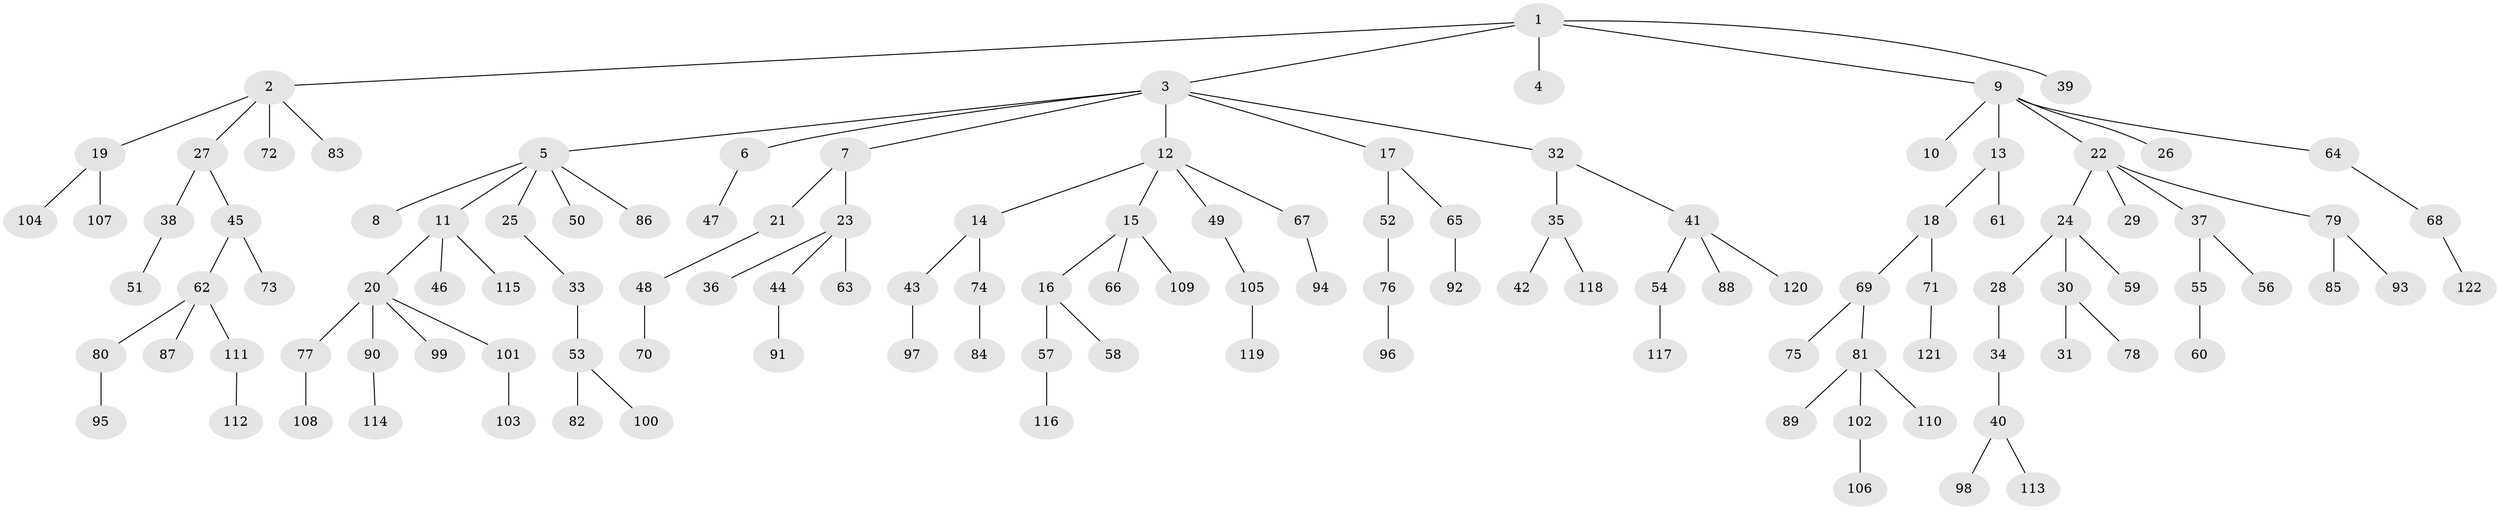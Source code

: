 // coarse degree distribution, {10: 0.011764705882352941, 4: 0.03529411764705882, 1: 0.5647058823529412, 5: 0.047058823529411764, 2: 0.2, 3: 0.11764705882352941, 7: 0.023529411764705882}
// Generated by graph-tools (version 1.1) at 2025/24/03/03/25 07:24:05]
// undirected, 122 vertices, 121 edges
graph export_dot {
graph [start="1"]
  node [color=gray90,style=filled];
  1;
  2;
  3;
  4;
  5;
  6;
  7;
  8;
  9;
  10;
  11;
  12;
  13;
  14;
  15;
  16;
  17;
  18;
  19;
  20;
  21;
  22;
  23;
  24;
  25;
  26;
  27;
  28;
  29;
  30;
  31;
  32;
  33;
  34;
  35;
  36;
  37;
  38;
  39;
  40;
  41;
  42;
  43;
  44;
  45;
  46;
  47;
  48;
  49;
  50;
  51;
  52;
  53;
  54;
  55;
  56;
  57;
  58;
  59;
  60;
  61;
  62;
  63;
  64;
  65;
  66;
  67;
  68;
  69;
  70;
  71;
  72;
  73;
  74;
  75;
  76;
  77;
  78;
  79;
  80;
  81;
  82;
  83;
  84;
  85;
  86;
  87;
  88;
  89;
  90;
  91;
  92;
  93;
  94;
  95;
  96;
  97;
  98;
  99;
  100;
  101;
  102;
  103;
  104;
  105;
  106;
  107;
  108;
  109;
  110;
  111;
  112;
  113;
  114;
  115;
  116;
  117;
  118;
  119;
  120;
  121;
  122;
  1 -- 2;
  1 -- 3;
  1 -- 4;
  1 -- 9;
  1 -- 39;
  2 -- 19;
  2 -- 27;
  2 -- 72;
  2 -- 83;
  3 -- 5;
  3 -- 6;
  3 -- 7;
  3 -- 12;
  3 -- 17;
  3 -- 32;
  5 -- 8;
  5 -- 11;
  5 -- 25;
  5 -- 50;
  5 -- 86;
  6 -- 47;
  7 -- 21;
  7 -- 23;
  9 -- 10;
  9 -- 13;
  9 -- 22;
  9 -- 26;
  9 -- 64;
  11 -- 20;
  11 -- 46;
  11 -- 115;
  12 -- 14;
  12 -- 15;
  12 -- 49;
  12 -- 67;
  13 -- 18;
  13 -- 61;
  14 -- 43;
  14 -- 74;
  15 -- 16;
  15 -- 66;
  15 -- 109;
  16 -- 57;
  16 -- 58;
  17 -- 52;
  17 -- 65;
  18 -- 69;
  18 -- 71;
  19 -- 104;
  19 -- 107;
  20 -- 77;
  20 -- 90;
  20 -- 99;
  20 -- 101;
  21 -- 48;
  22 -- 24;
  22 -- 29;
  22 -- 37;
  22 -- 79;
  23 -- 36;
  23 -- 44;
  23 -- 63;
  24 -- 28;
  24 -- 30;
  24 -- 59;
  25 -- 33;
  27 -- 38;
  27 -- 45;
  28 -- 34;
  30 -- 31;
  30 -- 78;
  32 -- 35;
  32 -- 41;
  33 -- 53;
  34 -- 40;
  35 -- 42;
  35 -- 118;
  37 -- 55;
  37 -- 56;
  38 -- 51;
  40 -- 98;
  40 -- 113;
  41 -- 54;
  41 -- 88;
  41 -- 120;
  43 -- 97;
  44 -- 91;
  45 -- 62;
  45 -- 73;
  48 -- 70;
  49 -- 105;
  52 -- 76;
  53 -- 82;
  53 -- 100;
  54 -- 117;
  55 -- 60;
  57 -- 116;
  62 -- 80;
  62 -- 87;
  62 -- 111;
  64 -- 68;
  65 -- 92;
  67 -- 94;
  68 -- 122;
  69 -- 75;
  69 -- 81;
  71 -- 121;
  74 -- 84;
  76 -- 96;
  77 -- 108;
  79 -- 85;
  79 -- 93;
  80 -- 95;
  81 -- 89;
  81 -- 102;
  81 -- 110;
  90 -- 114;
  101 -- 103;
  102 -- 106;
  105 -- 119;
  111 -- 112;
}
